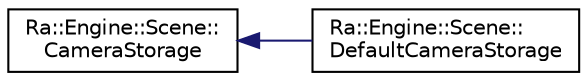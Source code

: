 digraph "Graphical Class Hierarchy"
{
 // INTERACTIVE_SVG=YES
 // LATEX_PDF_SIZE
  edge [fontname="Helvetica",fontsize="10",labelfontname="Helvetica",labelfontsize="10"];
  node [fontname="Helvetica",fontsize="10",shape=record];
  rankdir="LR";
  Node0 [label="Ra::Engine::Scene::\lCameraStorage",height=0.2,width=0.4,color="black", fillcolor="white", style="filled",URL="$classRa_1_1Engine_1_1Scene_1_1CameraStorage.html",tooltip=" "];
  Node0 -> Node1 [dir="back",color="midnightblue",fontsize="10",style="solid",fontname="Helvetica"];
  Node1 [label="Ra::Engine::Scene::\lDefaultCameraStorage",height=0.2,width=0.4,color="black", fillcolor="white", style="filled",URL="$classRa_1_1Engine_1_1Scene_1_1DefaultCameraStorage.html",tooltip=" "];
}
